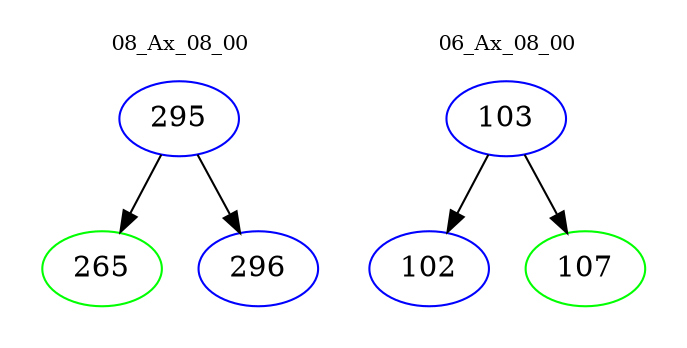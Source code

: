 digraph{
subgraph cluster_0 {
color = white
label = "08_Ax_08_00";
fontsize=10;
T0_295 [label="295", color="blue"]
T0_295 -> T0_265 [color="black"]
T0_265 [label="265", color="green"]
T0_295 -> T0_296 [color="black"]
T0_296 [label="296", color="blue"]
}
subgraph cluster_1 {
color = white
label = "06_Ax_08_00";
fontsize=10;
T1_103 [label="103", color="blue"]
T1_103 -> T1_102 [color="black"]
T1_102 [label="102", color="blue"]
T1_103 -> T1_107 [color="black"]
T1_107 [label="107", color="green"]
}
}
